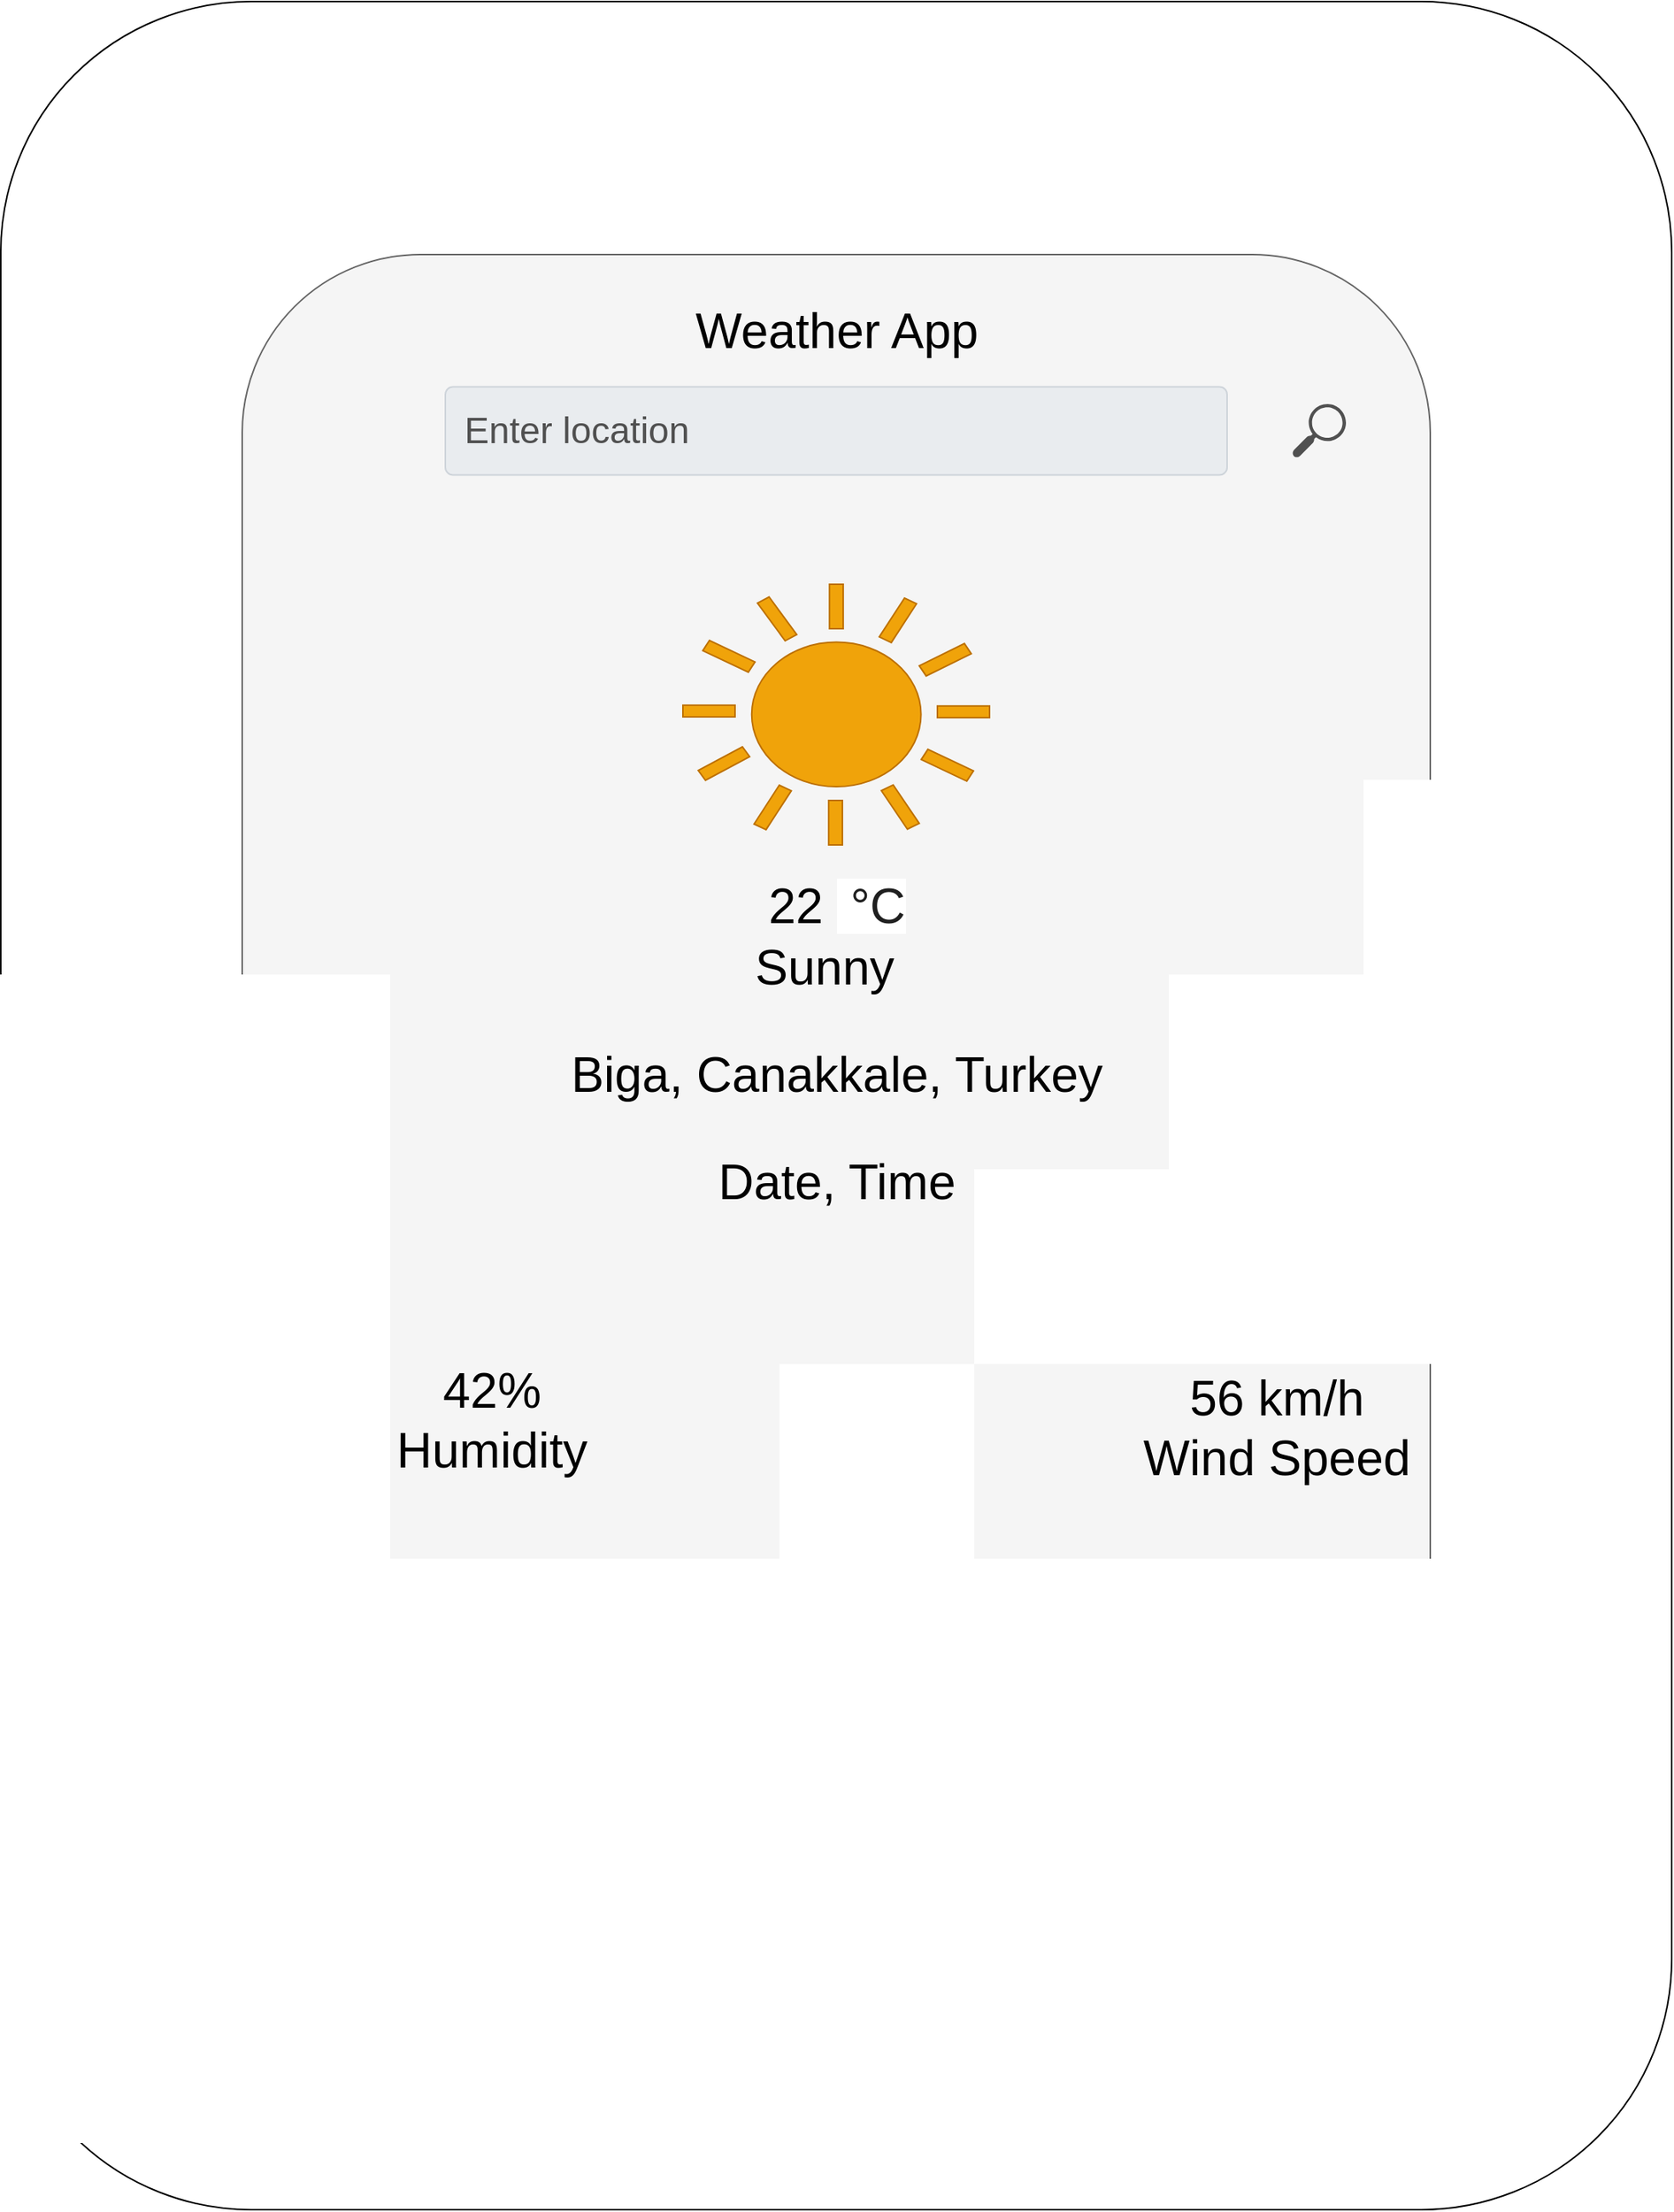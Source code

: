 <mxfile version="24.7.7" pages="2">
  <diagram name="v1" id="uYP0cZZRxCGuu07ioi9S">
    <mxGraphModel dx="2875" dy="1148" grid="1" gridSize="10" guides="1" tooltips="1" connect="1" arrows="1" fold="1" page="1" pageScale="1" pageWidth="850" pageHeight="1100" math="0" shadow="0">
      <root>
        <mxCell id="0" />
        <mxCell id="1" parent="0" />
        <mxCell id="WmmOhZ6zJUImY-MDyulg-1" value="" style="rounded=1;whiteSpace=wrap;html=1;" parent="1" vertex="1">
          <mxGeometry x="117.5" y="30" width="1090" height="1440" as="geometry" />
        </mxCell>
        <mxCell id="WmmOhZ6zJUImY-MDyulg-2" value="" style="rounded=1;whiteSpace=wrap;html=1;fillColor=#f5f5f5;fontColor=#333333;strokeColor=#666666;" parent="1" vertex="1">
          <mxGeometry x="275" y="195" width="775" height="1095" as="geometry" />
        </mxCell>
        <mxCell id="WmmOhZ6zJUImY-MDyulg-3" value="&lt;font style=&quot;font-size: 32px;&quot;&gt;Weather App&lt;/font&gt;" style="text;html=1;align=center;verticalAlign=middle;whiteSpace=wrap;rounded=0;" parent="1" vertex="1">
          <mxGeometry x="397.5" y="130" width="530" height="230" as="geometry" />
        </mxCell>
        <mxCell id="WmmOhZ6zJUImY-MDyulg-4" value="&lt;font style=&quot;font-size: 24px;&quot;&gt;Enter location&lt;/font&gt;" style="html=1;shadow=0;dashed=0;shape=mxgraph.bootstrap.rrect;rSize=5;strokeColor=#CED4DA;strokeWidth=1;fillColor=#E9ECEF;fontColor=#505050;whiteSpace=wrap;align=left;verticalAlign=middle;spacingLeft=10;fontSize=14;" parent="1" vertex="1">
          <mxGeometry x="407.5" y="281.25" width="510" height="57.5" as="geometry" />
        </mxCell>
        <mxCell id="WmmOhZ6zJUImY-MDyulg-5" value="" style="shape=image;html=1;verticalAlign=top;verticalLabelPosition=bottom;labelBackgroundColor=#ffffff;imageAspect=0;aspect=fixed;image=https://cdn0.iconfinder.com/data/icons/google-material-design-3-0/48/ic_location_on_48px-128.png" parent="1" vertex="1">
          <mxGeometry x="347.5" y="285" width="50" height="50" as="geometry" />
        </mxCell>
        <mxCell id="WmmOhZ6zJUImY-MDyulg-6" value="" style="sketch=0;pointerEvents=1;shadow=0;dashed=0;html=1;strokeColor=none;fillColor=#505050;labelPosition=center;verticalLabelPosition=bottom;verticalAlign=top;outlineConnect=0;align=center;shape=mxgraph.office.concepts.search;" parent="1" vertex="1">
          <mxGeometry x="960" y="292.5" width="35" height="35" as="geometry" />
        </mxCell>
        <mxCell id="WmmOhZ6zJUImY-MDyulg-8" value="" style="shape=mxgraph.signs.nature.sun_4;html=1;pointerEvents=1;fillColor=#f0a30a;strokeColor=#BD7000;verticalLabelPosition=bottom;verticalAlign=top;align=center;fontColor=#000000;" parent="1" vertex="1">
          <mxGeometry x="562.5" y="410" width="200" height="170" as="geometry" />
        </mxCell>
        <mxCell id="WmmOhZ6zJUImY-MDyulg-9" value="&lt;font style=&quot;font-size: 32px;&quot;&gt;&lt;font style=&quot;font-size: 32px;&quot;&gt;22&amp;nbsp;&lt;/font&gt;&lt;span style=&quot;font-weight: 700; color: rgb(31, 31, 31); font-family: Arial, sans-serif; text-align: start; background-color: rgb(255, 255, 255);&quot; class=&quot;w8qArf FoJoyf&quot;&gt;&amp;nbsp;&lt;/span&gt;&lt;span style=&quot;color: rgb(31, 31, 31); font-family: Arial, sans-serif; text-align: start; background-color: rgb(255, 255, 255);&quot;&gt;&lt;span style=&quot;color: var(--bbQxAb); line-height: 22px;&quot; class=&quot;LrzXr kno-fv wHYlTd z8gr9e&quot;&gt;°C&lt;/span&gt;&lt;/span&gt;&lt;/font&gt;" style="text;html=1;align=center;verticalAlign=middle;whiteSpace=wrap;rounded=0;" parent="1" vertex="1">
          <mxGeometry x="597.5" y="550" width="130" height="140" as="geometry" />
        </mxCell>
        <mxCell id="WmmOhZ6zJUImY-MDyulg-10" value="&lt;font style=&quot;font-size: 32px;&quot;&gt;Sunny&lt;/font&gt;" style="text;html=1;align=center;verticalAlign=middle;whiteSpace=wrap;rounded=0;" parent="1" vertex="1">
          <mxGeometry x="590" y="590" width="130" height="140" as="geometry" />
        </mxCell>
        <mxCell id="WmmOhZ6zJUImY-MDyulg-11" value="&lt;font style=&quot;font-size: 32px;&quot;&gt;Biga, Canakkale, Turkey&lt;/font&gt;" style="text;html=1;align=center;verticalAlign=middle;whiteSpace=wrap;rounded=0;" parent="1" vertex="1">
          <mxGeometry x="482.5" y="660" width="360" height="140" as="geometry" />
        </mxCell>
        <mxCell id="WmmOhZ6zJUImY-MDyulg-12" value="&lt;font style=&quot;font-size: 32px;&quot;&gt;Date, Time&lt;/font&gt;" style="text;html=1;align=center;verticalAlign=middle;whiteSpace=wrap;rounded=0;" parent="1" vertex="1">
          <mxGeometry x="482.5" y="730" width="360" height="140" as="geometry" />
        </mxCell>
        <mxCell id="WmmOhZ6zJUImY-MDyulg-13" value="" style="shape=image;html=1;verticalAlign=top;verticalLabelPosition=bottom;labelBackgroundColor=#ffffff;imageAspect=0;aspect=fixed;image=https://cdn2.iconfinder.com/data/icons/weather-flat-icons-2/320/7-128.png" parent="1" vertex="1">
          <mxGeometry x="257.5" y="880" width="150" height="150" as="geometry" />
        </mxCell>
        <mxCell id="WmmOhZ6zJUImY-MDyulg-14" value="&lt;font style=&quot;font-size: 32px;&quot;&gt;42%&lt;/font&gt;&lt;div&gt;&lt;font style=&quot;font-size: 32px;&quot;&gt;Humidity&lt;/font&gt;&lt;/div&gt;" style="text;html=1;align=center;verticalAlign=middle;whiteSpace=wrap;rounded=0;" parent="1" vertex="1">
          <mxGeometry x="257.5" y="885" width="360" height="140" as="geometry" />
        </mxCell>
        <mxCell id="WmmOhZ6zJUImY-MDyulg-15" value="" style="shape=image;html=1;verticalAlign=top;verticalLabelPosition=bottom;labelBackgroundColor=#ffffff;imageAspect=0;aspect=fixed;image=https://cdn0.iconfinder.com/data/icons/green-world/80/Green_World-07-128.png" parent="1" vertex="1">
          <mxGeometry x="750" y="895.5" width="119" height="119" as="geometry" />
        </mxCell>
        <mxCell id="WmmOhZ6zJUImY-MDyulg-16" value="&lt;span style=&quot;font-size: 32px;&quot;&gt;56 km/h&lt;/span&gt;&lt;br&gt;&lt;div&gt;&lt;span style=&quot;font-size: 32px;&quot;&gt;Wind Speed&lt;/span&gt;&lt;/div&gt;" style="text;html=1;align=center;verticalAlign=middle;whiteSpace=wrap;rounded=0;" parent="1" vertex="1">
          <mxGeometry x="770" y="890" width="360" height="140" as="geometry" />
        </mxCell>
      </root>
    </mxGraphModel>
  </diagram>
  <diagram name="v2" id="Y_0GB3qbegeKkxcUqZGS">
    <mxGraphModel dx="1820" dy="918" grid="1" gridSize="10" guides="1" tooltips="1" connect="1" arrows="1" fold="1" page="1" pageScale="1" pageWidth="850" pageHeight="1100" math="0" shadow="0">
      <root>
        <mxCell id="3azqIceYjQs5xUaNUvja-0" />
        <mxCell id="3azqIceYjQs5xUaNUvja-1" parent="3azqIceYjQs5xUaNUvja-0" />
        <mxCell id="3azqIceYjQs5xUaNUvja-2" value="" style="rounded=1;whiteSpace=wrap;html=1;" vertex="1" parent="3azqIceYjQs5xUaNUvja-1">
          <mxGeometry x="117.5" y="30" width="1090" height="1600" as="geometry" />
        </mxCell>
        <mxCell id="3azqIceYjQs5xUaNUvja-3" value="" style="rounded=1;whiteSpace=wrap;html=1;fillColor=#f5f5f5;fontColor=#333333;strokeColor=#666666;" vertex="1" parent="3azqIceYjQs5xUaNUvja-1">
          <mxGeometry x="275" y="130" width="775" height="1460" as="geometry" />
        </mxCell>
        <mxCell id="3azqIceYjQs5xUaNUvja-4" value="&lt;font style=&quot;font-size: 32px;&quot;&gt;Weather App&lt;/font&gt;" style="text;html=1;align=center;verticalAlign=middle;whiteSpace=wrap;rounded=0;" vertex="1" parent="3azqIceYjQs5xUaNUvja-1">
          <mxGeometry x="397.5" y="51.25" width="530" height="230" as="geometry" />
        </mxCell>
        <mxCell id="3azqIceYjQs5xUaNUvja-5" value="&lt;font style=&quot;font-size: 24px;&quot;&gt;Enter location&lt;/font&gt;" style="html=1;shadow=0;dashed=0;shape=mxgraph.bootstrap.rrect;rSize=5;strokeColor=#CED4DA;strokeWidth=1;fillColor=#E9ECEF;fontColor=#505050;whiteSpace=wrap;align=left;verticalAlign=middle;spacingLeft=10;fontSize=14;" vertex="1" parent="3azqIceYjQs5xUaNUvja-1">
          <mxGeometry x="407.5" y="281.25" width="510" height="57.5" as="geometry" />
        </mxCell>
        <mxCell id="3azqIceYjQs5xUaNUvja-6" value="" style="shape=image;html=1;verticalAlign=top;verticalLabelPosition=bottom;labelBackgroundColor=#ffffff;imageAspect=0;aspect=fixed;image=https://cdn0.iconfinder.com/data/icons/google-material-design-3-0/48/ic_location_on_48px-128.png" vertex="1" parent="3azqIceYjQs5xUaNUvja-1">
          <mxGeometry x="347.5" y="285" width="50" height="50" as="geometry" />
        </mxCell>
        <mxCell id="3azqIceYjQs5xUaNUvja-7" value="" style="sketch=0;pointerEvents=1;shadow=0;dashed=0;html=1;strokeColor=none;fillColor=#505050;labelPosition=center;verticalLabelPosition=bottom;verticalAlign=top;outlineConnect=0;align=center;shape=mxgraph.office.concepts.search;" vertex="1" parent="3azqIceYjQs5xUaNUvja-1">
          <mxGeometry x="960" y="292.5" width="35" height="35" as="geometry" />
        </mxCell>
        <mxCell id="3azqIceYjQs5xUaNUvja-8" value="" style="shape=mxgraph.signs.nature.sun_4;html=1;pointerEvents=1;fillColor=#f0a30a;strokeColor=#BD7000;verticalLabelPosition=bottom;verticalAlign=top;align=center;fontColor=#000000;" vertex="1" parent="3azqIceYjQs5xUaNUvja-1">
          <mxGeometry x="397.5" y="430" width="222.5" height="220" as="geometry" />
        </mxCell>
        <mxCell id="3azqIceYjQs5xUaNUvja-9" value="&lt;font style=&quot;font-size: 48px;&quot;&gt;&lt;font style=&quot;font-size: 48px;&quot;&gt;22&amp;nbsp;&lt;/font&gt;&lt;span style=&quot;font-weight: 700; color: rgb(31, 31, 31); font-family: Arial, sans-serif; text-align: start; background-color: rgb(255, 255, 255);&quot; class=&quot;w8qArf FoJoyf&quot;&gt;&amp;nbsp;&lt;/span&gt;&lt;span style=&quot;color: rgb(31, 31, 31); font-family: Arial, sans-serif; text-align: start; background-color: rgb(255, 255, 255);&quot;&gt;&lt;span style=&quot;color: var(--bbQxAb); line-height: 22px;&quot; class=&quot;LrzXr kno-fv wHYlTd z8gr9e&quot;&gt;°C&lt;/span&gt;&lt;/span&gt;&lt;/font&gt;" style="text;html=1;align=center;verticalAlign=middle;whiteSpace=wrap;rounded=0;" vertex="1" parent="3azqIceYjQs5xUaNUvja-1">
          <mxGeometry x="690" y="400" width="130" height="110" as="geometry" />
        </mxCell>
        <mxCell id="3azqIceYjQs5xUaNUvja-11" value="&lt;font style=&quot;font-size: 32px;&quot;&gt;Biga, Canakkale, Turkey&lt;/font&gt;" style="text;html=1;align=center;verticalAlign=middle;whiteSpace=wrap;rounded=0;" vertex="1" parent="3azqIceYjQs5xUaNUvja-1">
          <mxGeometry x="482.5" y="697.5" width="360" height="90" as="geometry" />
        </mxCell>
        <mxCell id="3azqIceYjQs5xUaNUvja-12" value="&lt;font style=&quot;font-size: 32px;&quot;&gt;Date, Time&lt;/font&gt;" style="text;html=1;align=center;verticalAlign=middle;whiteSpace=wrap;rounded=0;" vertex="1" parent="3azqIceYjQs5xUaNUvja-1">
          <mxGeometry x="482.5" y="787.5" width="360" height="70" as="geometry" />
        </mxCell>
        <mxCell id="3azqIceYjQs5xUaNUvja-13" value="" style="shape=image;html=1;verticalAlign=top;verticalLabelPosition=bottom;labelBackgroundColor=#ffffff;imageAspect=0;aspect=fixed;image=https://cdn2.iconfinder.com/data/icons/weather-flat-icons-2/320/7-128.png" vertex="1" parent="3azqIceYjQs5xUaNUvja-1">
          <mxGeometry x="240" y="890" width="195" height="195" as="geometry" />
        </mxCell>
        <mxCell id="3azqIceYjQs5xUaNUvja-14" value="&lt;font style=&quot;font-size: 24px;&quot;&gt;42%&lt;/font&gt;&lt;div style=&quot;font-size: 24px;&quot;&gt;&lt;font style=&quot;font-size: 24px;&quot;&gt;Humidity&lt;/font&gt;&lt;/div&gt;" style="text;html=1;align=center;verticalAlign=middle;whiteSpace=wrap;rounded=0;" vertex="1" parent="3azqIceYjQs5xUaNUvja-1">
          <mxGeometry x="370" y="917.5" width="165" height="140" as="geometry" />
        </mxCell>
        <mxCell id="3azqIceYjQs5xUaNUvja-15" value="" style="shape=image;html=1;verticalAlign=top;verticalLabelPosition=bottom;labelBackgroundColor=#ffffff;imageAspect=0;aspect=fixed;image=https://cdn0.iconfinder.com/data/icons/green-world/80/Green_World-07-128.png" vertex="1" parent="3azqIceYjQs5xUaNUvja-1">
          <mxGeometry x="798.5" y="928" width="119" height="119" as="geometry" />
        </mxCell>
        <mxCell id="3azqIceYjQs5xUaNUvja-16" value="&lt;font style=&quot;font-size: 24px;&quot;&gt;56 km/h&lt;/font&gt;&lt;div style=&quot;font-size: 24px;&quot;&gt;&lt;font style=&quot;font-size: 24px;&quot;&gt;North&lt;br&gt;&lt;/font&gt;&lt;div&gt;&lt;font style=&quot;font-size: 24px;&quot;&gt;Wind Speed&lt;/font&gt;&lt;/div&gt;&lt;/div&gt;" style="text;html=1;align=center;verticalAlign=middle;whiteSpace=wrap;rounded=0;" vertex="1" parent="3azqIceYjQs5xUaNUvja-1">
          <mxGeometry x="860" y="928" width="260" height="140" as="geometry" />
        </mxCell>
        <mxCell id="piHPnDB6rxEiSaSsRvl--0" value="&lt;font style=&quot;font-size: 48px;&quot;&gt;Sunny&lt;/font&gt;" style="text;html=1;align=center;verticalAlign=middle;whiteSpace=wrap;rounded=0;" vertex="1" parent="3azqIceYjQs5xUaNUvja-1">
          <mxGeometry x="700" y="570" width="130" height="90" as="geometry" />
        </mxCell>
        <mxCell id="piHPnDB6rxEiSaSsRvl--2" value="&lt;font style=&quot;font-size: 32px;&quot;&gt;&lt;font style=&quot;font-size: 32px;&quot;&gt;Feels like&amp;nbsp;&lt;/font&gt;&lt;font style=&quot;font-size: 32px;&quot;&gt;24&amp;nbsp;&lt;/font&gt;&lt;span style=&quot;font-weight: 700; color: rgb(31, 31, 31); font-family: Arial, sans-serif; text-align: start; background-color: rgb(255, 255, 255);&quot; class=&quot;w8qArf FoJoyf&quot;&gt;&amp;nbsp;&lt;/span&gt;&lt;span style=&quot;color: rgb(31, 31, 31); font-family: Arial, sans-serif; text-align: start; background-color: rgb(255, 255, 255);&quot;&gt;&lt;span style=&quot;color: var(--bbQxAb); line-height: 22px;&quot; class=&quot;LrzXr kno-fv wHYlTd z8gr9e&quot;&gt;°C&lt;/span&gt;&lt;/span&gt;&lt;/font&gt;" style="text;html=1;align=center;verticalAlign=middle;whiteSpace=wrap;rounded=0;" vertex="1" parent="3azqIceYjQs5xUaNUvja-1">
          <mxGeometry x="620" y="450" width="360" height="140" as="geometry" />
        </mxCell>
        <mxCell id="piHPnDB6rxEiSaSsRvl--4" value="&lt;font style=&quot;font-size: 24px;&quot;&gt;Last updated at datetime&lt;/font&gt;" style="text;html=1;align=center;verticalAlign=middle;whiteSpace=wrap;rounded=0;" vertex="1" parent="3azqIceYjQs5xUaNUvja-1">
          <mxGeometry x="482.5" y="330" width="360" height="70" as="geometry" />
        </mxCell>
        <mxCell id="piHPnDB6rxEiSaSsRvl--5" value="" style="sketch=0;outlineConnect=0;fontColor=#232F3E;gradientColor=none;fillColor=#7AA116;strokeColor=none;dashed=0;verticalLabelPosition=bottom;verticalAlign=top;align=center;html=1;fontSize=12;fontStyle=0;aspect=fixed;pointerEvents=1;shape=mxgraph.aws4.iot_over_the_air_update;" vertex="1" parent="3azqIceYjQs5xUaNUvja-1">
          <mxGeometry x="535" y="928" width="123.81" height="100" as="geometry" />
        </mxCell>
        <mxCell id="piHPnDB6rxEiSaSsRvl--6" value="" style="shape=image;html=1;verticalAlign=top;verticalLabelPosition=bottom;labelBackgroundColor=#ffffff;imageAspect=0;aspect=fixed;image=https://cdn2.iconfinder.com/data/icons/arrow-part-1-2/32/Arrow_02_arrow-direction-north-ui-navigation_icon-128.png" vertex="1" parent="3azqIceYjQs5xUaNUvja-1">
          <mxGeometry x="927.5" y="978" width="40" height="40" as="geometry" />
        </mxCell>
        <mxCell id="piHPnDB6rxEiSaSsRvl--10" value="&lt;span style=&quot;font-size: 24px;&quot;&gt;co 230.3&lt;/span&gt;&lt;div&gt;&lt;span style=&quot;font-size: 24px;&quot;&gt;no2: 25.7&lt;/span&gt;&lt;/div&gt;&lt;div&gt;&lt;span style=&quot;font-size: 24px;&quot;&gt;o3: 19.5&lt;/span&gt;&lt;/div&gt;&lt;div&gt;&lt;span style=&quot;font-size: 24px;&quot;&gt;so2: 9.3&lt;/span&gt;&lt;/div&gt;&lt;div&gt;&lt;span style=&quot;font-size: 24px;&quot;&gt;Good&lt;/span&gt;&lt;/div&gt;" style="text;html=1;align=center;verticalAlign=middle;whiteSpace=wrap;rounded=0;" vertex="1" parent="3azqIceYjQs5xUaNUvja-1">
          <mxGeometry x="650" y="917.5" width="165" height="140" as="geometry" />
        </mxCell>
        <mxCell id="piHPnDB6rxEiSaSsRvl--12" value="&lt;font style=&quot;font-size: 24px;&quot;&gt;Forecast&lt;/font&gt;" style="text;html=1;align=center;verticalAlign=middle;whiteSpace=wrap;rounded=0;" vertex="1" parent="3azqIceYjQs5xUaNUvja-1">
          <mxGeometry x="762.25" y="170" width="142.5" height="70" as="geometry" />
        </mxCell>
        <mxCell id="piHPnDB6rxEiSaSsRvl--13" value="&lt;span style=&quot;font-size: 24px;&quot;&gt;Hourly&lt;/span&gt;" style="text;html=1;align=center;verticalAlign=middle;whiteSpace=wrap;rounded=0;" vertex="1" parent="3azqIceYjQs5xUaNUvja-1">
          <mxGeometry x="672.5" y="206.25" width="142.5" height="70" as="geometry" />
        </mxCell>
        <mxCell id="piHPnDB6rxEiSaSsRvl--14" value="&lt;span style=&quot;font-size: 24px;&quot;&gt;Daily&lt;/span&gt;" style="text;html=1;align=center;verticalAlign=middle;whiteSpace=wrap;rounded=0;" vertex="1" parent="3azqIceYjQs5xUaNUvja-1">
          <mxGeometry x="837.5" y="206.25" width="142.5" height="70" as="geometry" />
        </mxCell>
        <mxCell id="piHPnDB6rxEiSaSsRvl--16" value="" style="shape=image;html=1;verticalAlign=top;verticalLabelPosition=bottom;labelBackgroundColor=#ffffff;imageAspect=0;aspect=fixed;image=https://cdn0.iconfinder.com/data/icons/phosphor-duotone-vol-3/256/toggle-left-duotone-128.png" vertex="1" parent="3azqIceYjQs5xUaNUvja-1">
          <mxGeometry x="793.5" y="206.25" width="80" height="80" as="geometry" />
        </mxCell>
        <mxCell id="piHPnDB6rxEiSaSsRvl--18" value="&lt;div style=&quot;font-size: 24px;&quot;&gt;&lt;br&gt;&lt;/div&gt;" style="text;html=1;align=center;verticalAlign=middle;whiteSpace=wrap;rounded=0;fillColor=none;strokeColor=default;" vertex="1" parent="3azqIceYjQs5xUaNUvja-1">
          <mxGeometry x="292.5" y="1130" width="247.5" height="360" as="geometry" />
        </mxCell>
        <mxCell id="piHPnDB6rxEiSaSsRvl--19" value="" style="shape=mxgraph.signs.nature.sun_4;html=1;pointerEvents=1;fillColor=#f0a30a;strokeColor=#BD7000;verticalLabelPosition=bottom;verticalAlign=top;align=center;fontColor=#000000;" vertex="1" parent="3azqIceYjQs5xUaNUvja-1">
          <mxGeometry x="310" y="1195" width="72.5" height="70" as="geometry" />
        </mxCell>
        <mxCell id="piHPnDB6rxEiSaSsRvl--24" value="&lt;font style=&quot;font-size: 24px;&quot;&gt;&lt;font style=&quot;font-size: 24px;&quot;&gt;15&lt;/font&gt;&lt;font style=&quot;font-size: 24px;&quot;&gt;&amp;nbsp;&lt;/font&gt;&lt;span style=&quot;font-weight: 700; color: rgb(31, 31, 31); font-family: Arial, sans-serif; text-align: start; background-color: rgb(255, 255, 255);&quot; class=&quot;w8qArf FoJoyf&quot;&gt;&amp;nbsp;&lt;/span&gt;&lt;span style=&quot;color: rgb(31, 31, 31); font-family: Arial, sans-serif; text-align: start; background-color: rgb(255, 255, 255);&quot;&gt;&lt;span style=&quot;color: var(--bbQxAb); line-height: 22px;&quot; class=&quot;LrzXr kno-fv wHYlTd z8gr9e&quot;&gt;°C&lt;/span&gt;&lt;/span&gt;&lt;/font&gt;&lt;div&gt;&lt;font style=&quot;font-size: 24px;&quot;&gt;&lt;span style=&quot;color: rgb(31, 31, 31); font-family: Arial, sans-serif; text-align: start; background-color: rgb(255, 255, 255);&quot;&gt;&lt;span style=&quot;color: var(--bbQxAb); line-height: 22px;&quot; class=&quot;LrzXr kno-fv wHYlTd z8gr9e&quot;&gt;Sunny&lt;/span&gt;&lt;/span&gt;&lt;/font&gt;&lt;/div&gt;" style="text;html=1;align=center;verticalAlign=middle;whiteSpace=wrap;rounded=0;" vertex="1" parent="3azqIceYjQs5xUaNUvja-1">
          <mxGeometry x="390" y="1180" width="110" height="100" as="geometry" />
        </mxCell>
        <mxCell id="piHPnDB6rxEiSaSsRvl--25" value="" style="shape=image;html=1;verticalAlign=top;verticalLabelPosition=bottom;labelBackgroundColor=#ffffff;imageAspect=0;aspect=fixed;image=https://cdn2.iconfinder.com/data/icons/weather-flat-icons-2/320/7-128.png" vertex="1" parent="3azqIceYjQs5xUaNUvja-1">
          <mxGeometry x="301.25" y="1280" width="90" height="90" as="geometry" />
        </mxCell>
        <mxCell id="piHPnDB6rxEiSaSsRvl--26" value="&lt;font style=&quot;font-size: 24px;&quot;&gt;42%&lt;/font&gt;" style="text;html=1;align=center;verticalAlign=middle;whiteSpace=wrap;rounded=0;" vertex="1" parent="3azqIceYjQs5xUaNUvja-1">
          <mxGeometry x="362.5" y="1280" width="165" height="92" as="geometry" />
        </mxCell>
        <mxCell id="piHPnDB6rxEiSaSsRvl--27" value="&lt;font style=&quot;font-size: 24px;&quot;&gt;56 km/h&lt;/font&gt;&lt;div style=&quot;font-size: 24px;&quot;&gt;&lt;font style=&quot;font-size: 24px;&quot;&gt;North&lt;/font&gt;&lt;/div&gt;" style="text;html=1;align=center;verticalAlign=middle;whiteSpace=wrap;rounded=0;" vertex="1" parent="3azqIceYjQs5xUaNUvja-1">
          <mxGeometry x="370" y="1380" width="160" height="80" as="geometry" />
        </mxCell>
        <mxCell id="piHPnDB6rxEiSaSsRvl--28" value="" style="shape=image;html=1;verticalAlign=top;verticalLabelPosition=bottom;labelBackgroundColor=#ffffff;imageAspect=0;aspect=fixed;image=https://cdn0.iconfinder.com/data/icons/green-world/80/Green_World-07-128.png" vertex="1" parent="3azqIceYjQs5xUaNUvja-1">
          <mxGeometry x="310" y="1380" width="78" height="78" as="geometry" />
        </mxCell>
        <mxCell id="piHPnDB6rxEiSaSsRvl--30" value="&lt;font style=&quot;font-size: 24px;&quot;&gt;14:00&lt;/font&gt;" style="text;html=1;align=center;verticalAlign=middle;whiteSpace=wrap;rounded=0;" vertex="1" parent="3azqIceYjQs5xUaNUvja-1">
          <mxGeometry x="351.25" y="1120" width="130" height="90" as="geometry" />
        </mxCell>
        <mxCell id="piHPnDB6rxEiSaSsRvl--31" value="" style="shape=image;html=1;verticalAlign=top;verticalLabelPosition=bottom;labelBackgroundColor=#ffffff;imageAspect=0;aspect=fixed;image=https://cdn2.iconfinder.com/data/icons/arrow-part-1-2/32/Arrow_02_arrow-direction-north-ui-navigation_icon-128.png" vertex="1" parent="3azqIceYjQs5xUaNUvja-1">
          <mxGeometry x="395" y="1420" width="30" height="30" as="geometry" />
        </mxCell>
        <mxCell id="piHPnDB6rxEiSaSsRvl--33" value="&lt;div style=&quot;font-size: 24px;&quot;&gt;&lt;br&gt;&lt;/div&gt;" style="text;html=1;align=center;verticalAlign=middle;whiteSpace=wrap;rounded=0;fillColor=none;strokeColor=default;" vertex="1" parent="3azqIceYjQs5xUaNUvja-1">
          <mxGeometry x="641.25" y="1130" width="348.75" height="360" as="geometry" />
        </mxCell>
        <mxCell id="piHPnDB6rxEiSaSsRvl--34" value="" style="shape=mxgraph.signs.nature.sun_4;html=1;pointerEvents=1;fillColor=#f0a30a;strokeColor=#BD7000;verticalLabelPosition=bottom;verticalAlign=top;align=center;fontColor=#000000;" vertex="1" parent="3azqIceYjQs5xUaNUvja-1">
          <mxGeometry x="672.5" y="1195" width="72.5" height="70" as="geometry" />
        </mxCell>
        <mxCell id="piHPnDB6rxEiSaSsRvl--35" value="&lt;font style=&quot;&quot;&gt;&lt;font style=&quot;font-size: 18px;&quot;&gt;Avg:&lt;/font&gt;&lt;font style=&quot;font-size: 24px;&quot;&gt; 15&lt;/font&gt;&lt;font style=&quot;font-size: 24px;&quot;&gt;&amp;nbsp;&lt;/font&gt;&lt;span style=&quot;font-size: 24px; font-weight: 700; color: rgb(31, 31, 31); font-family: Arial, sans-serif; text-align: start; background-color: rgb(255, 255, 255);&quot; class=&quot;w8qArf FoJoyf&quot;&gt;&amp;nbsp;&lt;/span&gt;&lt;span style=&quot;font-size: 24px; color: rgb(31, 31, 31); font-family: Arial, sans-serif; text-align: start; background-color: rgb(255, 255, 255);&quot;&gt;&lt;span style=&quot;color: var(--bbQxAb); line-height: 22px;&quot; class=&quot;LrzXr kno-fv wHYlTd z8gr9e&quot;&gt;°C&lt;/span&gt;&lt;/span&gt;&lt;/font&gt;&lt;div style=&quot;&quot;&gt;&lt;div style=&quot;font-size: 18px; text-align: start;&quot;&gt;&lt;font style=&quot;font-size: 18px; text-align: center;&quot;&gt;Min: 13&lt;/font&gt;&lt;font style=&quot;font-size: 18px; text-align: center;&quot;&gt;&amp;nbsp;&lt;/font&gt;&lt;span style=&quot;font-weight: 700; color: rgb(31, 31, 31); font-family: Arial, sans-serif; background-color: rgb(255, 255, 255);&quot; class=&quot;w8qArf FoJoyf&quot;&gt;&amp;nbsp;&lt;/span&gt;&lt;span style=&quot;color: rgb(31, 31, 31); font-family: Arial, sans-serif; background-color: rgb(255, 255, 255);&quot;&gt;&lt;span style=&quot;color: var(--bbQxAb); line-height: 22px;&quot; class=&quot;LrzXr kno-fv wHYlTd z8gr9e&quot;&gt;°C&amp;nbsp;&lt;/span&gt;&lt;/span&gt;&lt;font style=&quot;background-color: initial; font-size: 18px; text-align: center;&quot;&gt;Max: 20&lt;/font&gt;&lt;font style=&quot;background-color: initial; font-size: 18px; text-align: center;&quot;&gt;&amp;nbsp;&lt;/font&gt;&lt;span style=&quot;font-weight: 700; color: rgb(31, 31, 31); font-family: Arial, sans-serif; background-color: rgb(255, 255, 255);&quot; class=&quot;w8qArf FoJoyf&quot;&gt;&amp;nbsp;&lt;/span&gt;&lt;span style=&quot;color: rgb(31, 31, 31); font-family: Arial, sans-serif; background-color: rgb(255, 255, 255);&quot;&gt;&lt;span style=&quot;color: var(--bbQxAb); line-height: 22px;&quot; class=&quot;LrzXr kno-fv wHYlTd z8gr9e&quot;&gt;°C&lt;/span&gt;&lt;/span&gt;&lt;/div&gt;&lt;div style=&quot;&quot;&gt;&lt;font size=&quot;1&quot; style=&quot;&quot;&gt;&lt;span style=&quot;color: rgb(31, 31, 31); font-family: Arial, sans-serif; text-align: start; background-color: rgb(255, 255, 255);&quot;&gt;&lt;span style=&quot;color: var(--bbQxAb); line-height: 22px; font-size: 24px;&quot; class=&quot;LrzXr kno-fv wHYlTd z8gr9e&quot;&gt;Sunny&lt;/span&gt;&lt;/span&gt;&lt;/font&gt;&lt;/div&gt;&lt;/div&gt;" style="text;html=1;align=center;verticalAlign=middle;whiteSpace=wrap;rounded=0;" vertex="1" parent="3azqIceYjQs5xUaNUvja-1">
          <mxGeometry x="730" y="1165" width="265" height="130" as="geometry" />
        </mxCell>
        <mxCell id="piHPnDB6rxEiSaSsRvl--36" value="" style="shape=image;html=1;verticalAlign=top;verticalLabelPosition=bottom;labelBackgroundColor=#ffffff;imageAspect=0;aspect=fixed;image=https://cdn2.iconfinder.com/data/icons/weather-flat-icons-2/320/7-128.png" vertex="1" parent="3azqIceYjQs5xUaNUvja-1">
          <mxGeometry x="658.81" y="1282" width="90" height="90" as="geometry" />
        </mxCell>
        <mxCell id="piHPnDB6rxEiSaSsRvl--37" value="&lt;font style=&quot;font-size: 18px;&quot;&gt;Avg:&lt;/font&gt;&lt;font style=&quot;font-size: 24px;&quot;&gt; 42%&lt;/font&gt;" style="text;html=1;align=center;verticalAlign=middle;whiteSpace=wrap;rounded=0;" vertex="1" parent="3azqIceYjQs5xUaNUvja-1">
          <mxGeometry x="775.5" y="1278" width="165" height="92" as="geometry" />
        </mxCell>
        <mxCell id="piHPnDB6rxEiSaSsRvl--38" value="" style="shape=image;html=1;verticalAlign=top;verticalLabelPosition=bottom;labelBackgroundColor=#ffffff;imageAspect=0;aspect=fixed;image=https://cdn0.iconfinder.com/data/icons/green-world/80/Green_World-07-128.png" vertex="1" parent="3azqIceYjQs5xUaNUvja-1">
          <mxGeometry x="667" y="1390" width="78" height="78" as="geometry" />
        </mxCell>
        <mxCell id="piHPnDB6rxEiSaSsRvl--39" value="&lt;font style=&quot;font-size: 18px;&quot;&gt;Max:&lt;/font&gt;&lt;font style=&quot;font-size: 24px;&quot;&gt; 56 km/h&lt;/font&gt;&lt;div style=&quot;font-size: 24px;&quot;&gt;&lt;font style=&quot;font-size: 24px;&quot;&gt;North&lt;/font&gt;&lt;/div&gt;" style="text;html=1;align=center;verticalAlign=middle;whiteSpace=wrap;rounded=0;" vertex="1" parent="3azqIceYjQs5xUaNUvja-1">
          <mxGeometry x="775.5" y="1388" width="160" height="80" as="geometry" />
        </mxCell>
        <mxCell id="piHPnDB6rxEiSaSsRvl--40" value="" style="shape=image;html=1;verticalAlign=top;verticalLabelPosition=bottom;labelBackgroundColor=#ffffff;imageAspect=0;aspect=fixed;image=https://cdn2.iconfinder.com/data/icons/arrow-part-1-2/32/Arrow_02_arrow-direction-north-ui-navigation_icon-128.png" vertex="1" parent="3azqIceYjQs5xUaNUvja-1">
          <mxGeometry x="790" y="1430" width="30" height="30" as="geometry" />
        </mxCell>
        <mxCell id="piHPnDB6rxEiSaSsRvl--41" value="&lt;font style=&quot;font-size: 24px;&quot;&gt;2024-08-16&lt;/font&gt;" style="text;html=1;align=center;verticalAlign=middle;whiteSpace=wrap;rounded=0;" vertex="1" parent="3azqIceYjQs5xUaNUvja-1">
          <mxGeometry x="762.25" y="1120" width="130" height="90" as="geometry" />
        </mxCell>
      </root>
    </mxGraphModel>
  </diagram>
</mxfile>
